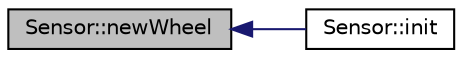 digraph "Sensor::newWheel"
{
  edge [fontname="Helvetica",fontsize="10",labelfontname="Helvetica",labelfontsize="10"];
  node [fontname="Helvetica",fontsize="10",shape=record];
  rankdir="LR";
  Node17 [label="Sensor::newWheel",height=0.2,width=0.4,color="black", fillcolor="grey75", style="filled", fontcolor="black"];
  Node17 -> Node18 [dir="back",color="midnightblue",fontsize="10",style="solid"];
  Node18 [label="Sensor::init",height=0.2,width=0.4,color="black", fillcolor="white", style="filled",URL="$class_sensor.html#a84bc35cfba92eb579bc311b3c8b2980d"];
}
